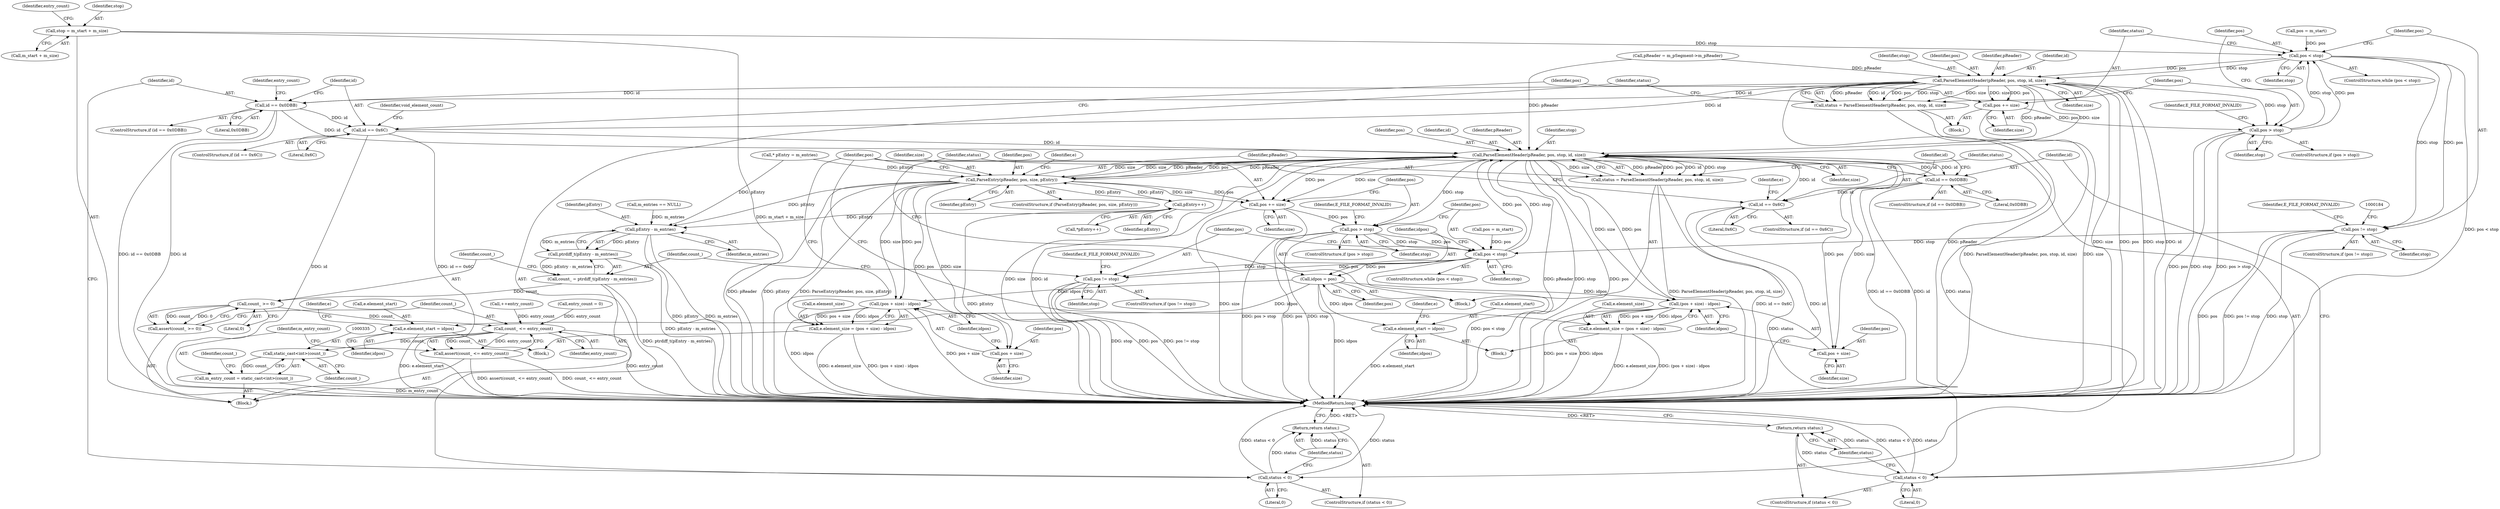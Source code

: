 digraph "0_Android_cc274e2abe8b2a6698a5c47d8aa4bb45f1f9538d_34@integer" {
"1000120" [label="(Call,stop = m_start + m_size)"];
"1000134" [label="(Call,pos < stop)"];
"1000143" [label="(Call,ParseElementHeader(pReader, pos, stop, id, size))"];
"1000141" [label="(Call,status = ParseElementHeader(pReader, pos, stop, id, size))"];
"1000150" [label="(Call,status < 0)"];
"1000153" [label="(Return,return status;)"];
"1000156" [label="(Call,id == 0x0DBB)"];
"1000163" [label="(Call,id == 0x6C)"];
"1000232" [label="(Call,ParseElementHeader(pReader, pos, stop, id, size))"];
"1000230" [label="(Call,status = ParseElementHeader(pReader, pos, stop, id, size))"];
"1000239" [label="(Call,status < 0)"];
"1000242" [label="(Return,return status;)"];
"1000245" [label="(Call,id == 0x0DBB)"];
"1000278" [label="(Call,id == 0x6C)"];
"1000250" [label="(Call,ParseEntry(pReader, pos, size, pEntry))"];
"1000260" [label="(Call,pEntry++)"];
"1000321" [label="(Call,pEntry - m_entries)"];
"1000320" [label="(Call,ptrdiff_t(pEntry - m_entries))"];
"1000318" [label="(Call,count_ = ptrdiff_t(pEntry - m_entries))"];
"1000325" [label="(Call,count_ >= 0)"];
"1000324" [label="(Call,assert(count_ >= 0))"];
"1000329" [label="(Call,count_ <= entry_count)"];
"1000328" [label="(Call,assert(count_ <= entry_count))"];
"1000334" [label="(Call,static_cast<int>(count_))"];
"1000332" [label="(Call,m_entry_count = static_cast<int>(count_))"];
"1000271" [label="(Call,(pos + size) - idpos)"];
"1000267" [label="(Call,e.element_size = (pos + size) - idpos)"];
"1000272" [label="(Call,pos + size)"];
"1000302" [label="(Call,pos += size)"];
"1000306" [label="(Call,pos > stop)"];
"1000219" [label="(Call,pos < stop)"];
"1000224" [label="(Call,idpos = pos)"];
"1000262" [label="(Call,e.element_start = idpos)"];
"1000288" [label="(Call,e.element_start = idpos)"];
"1000297" [label="(Call,(pos + size) - idpos)"];
"1000293" [label="(Call,e.element_size = (pos + size) - idpos)"];
"1000312" [label="(Call,pos != stop)"];
"1000298" [label="(Call,pos + size)"];
"1000168" [label="(Call,pos += size)"];
"1000172" [label="(Call,pos > stop)"];
"1000178" [label="(Call,pos != stop)"];
"1000224" [label="(Call,idpos = pos)"];
"1000133" [label="(ControlStructure,while (pos < stop))"];
"1000177" [label="(ControlStructure,if (pos != stop))"];
"1000241" [label="(Literal,0)"];
"1000226" [label="(Identifier,pos)"];
"1000275" [label="(Identifier,idpos)"];
"1000137" [label="(Block,)"];
"1000279" [label="(Identifier,id)"];
"1000277" [label="(ControlStructure,if (id == 0x6C))"];
"1000134" [label="(Call,pos < stop)"];
"1000252" [label="(Identifier,pos)"];
"1000250" [label="(Call,ParseEntry(pReader, pos, size, pEntry))"];
"1000272" [label="(Call,pos + size)"];
"1000127" [label="(Identifier,entry_count)"];
"1000302" [label="(Call,pos += size)"];
"1000233" [label="(Identifier,pReader)"];
"1000301" [label="(Identifier,idpos)"];
"1000135" [label="(Identifier,pos)"];
"1000332" [label="(Call,m_entry_count = static_cast<int>(count_))"];
"1000260" [label="(Call,pEntry++)"];
"1000298" [label="(Call,pos + size)"];
"1000180" [label="(Identifier,stop)"];
"1000297" [label="(Call,(pos + size) - idpos)"];
"1000312" [label="(Call,pos != stop)"];
"1000109" [label="(Block,)"];
"1000268" [label="(Call,e.element_size)"];
"1000325" [label="(Call,count_ >= 0)"];
"1000225" [label="(Identifier,idpos)"];
"1000308" [label="(Identifier,stop)"];
"1000172" [label="(Call,pos > stop)"];
"1000246" [label="(Identifier,id)"];
"1000179" [label="(Identifier,pos)"];
"1000322" [label="(Identifier,pEntry)"];
"1000222" [label="(Block,)"];
"1000316" [label="(Identifier,E_FILE_FORMAT_INVALID)"];
"1000165" [label="(Literal,0x6C)"];
"1000116" [label="(Call,pos = m_start)"];
"1000258" [label="(Identifier,e)"];
"1000173" [label="(Identifier,pos)"];
"1000330" [label="(Identifier,count_)"];
"1000299" [label="(Identifier,pos)"];
"1000336" [label="(Identifier,count_)"];
"1000329" [label="(Call,count_ <= entry_count)"];
"1000168" [label="(Call,pos += size)"];
"1000324" [label="(Call,assert(count_ >= 0))"];
"1000152" [label="(Literal,0)"];
"1000253" [label="(Identifier,size)"];
"1000333" [label="(Identifier,m_entry_count)"];
"1000230" [label="(Call,status = ParseElementHeader(pReader, pos, stop, id, size))"];
"1000159" [label="(Call,++entry_count)"];
"1000120" [label="(Call,stop = m_start + m_size)"];
"1000261" [label="(Identifier,pEntry)"];
"1000162" [label="(ControlStructure,if (id == 0x6C))"];
"1000327" [label="(Literal,0)"];
"1000157" [label="(Identifier,id)"];
"1000144" [label="(Identifier,pReader)"];
"1000259" [label="(Call,*pEntry++)"];
"1000189" [label="(Call,m_entries == NULL)"];
"1000235" [label="(Identifier,stop)"];
"1000306" [label="(Call,pos > stop)"];
"1000245" [label="(Call,id == 0x0DBB)"];
"1000242" [label="(Return,return status;)"];
"1000284" [label="(Identifier,e)"];
"1000323" [label="(Identifier,m_entries)"];
"1000326" [label="(Identifier,count_)"];
"1000148" [label="(Identifier,size)"];
"1000153" [label="(Return,return status;)"];
"1000300" [label="(Identifier,size)"];
"1000303" [label="(Identifier,pos)"];
"1000232" [label="(Call,ParseElementHeader(pReader, pos, stop, id, size))"];
"1000154" [label="(Identifier,status)"];
"1000334" [label="(Call,static_cast<int>(count_))"];
"1000305" [label="(ControlStructure,if (pos > stop))"];
"1000151" [label="(Identifier,status)"];
"1000169" [label="(Identifier,pos)"];
"1000263" [label="(Call,e.element_start)"];
"1000143" [label="(Call,ParseElementHeader(pReader, pos, stop, id, size))"];
"1000267" [label="(Call,e.element_size = (pos + size) - idpos)"];
"1000254" [label="(Identifier,pEntry)"];
"1000141" [label="(Call,status = ParseElementHeader(pReader, pos, stop, id, size))"];
"1000155" [label="(ControlStructure,if (id == 0x0DBB))"];
"1000314" [label="(Identifier,stop)"];
"1000142" [label="(Identifier,status)"];
"1000292" [label="(Identifier,idpos)"];
"1000110" [label="(Call,pReader = m_pSegment->m_pReader)"];
"1000269" [label="(Identifier,e)"];
"1000266" [label="(Identifier,idpos)"];
"1000240" [label="(Identifier,status)"];
"1000234" [label="(Identifier,pos)"];
"1000126" [label="(Call,entry_count = 0)"];
"1000244" [label="(ControlStructure,if (id == 0x0DBB))"];
"1000318" [label="(Call,count_ = ptrdiff_t(pEntry - m_entries))"];
"1000176" [label="(Identifier,E_FILE_FORMAT_INVALID)"];
"1000170" [label="(Identifier,size)"];
"1000146" [label="(Identifier,stop)"];
"1000121" [label="(Identifier,stop)"];
"1000158" [label="(Literal,0x0DBB)"];
"1000271" [label="(Call,(pos + size) - idpos)"];
"1000163" [label="(Call,id == 0x6C)"];
"1000149" [label="(ControlStructure,if (status < 0))"];
"1000238" [label="(ControlStructure,if (status < 0))"];
"1000293" [label="(Call,e.element_size = (pos + size) - idpos)"];
"1000304" [label="(Identifier,size)"];
"1000122" [label="(Call,m_start + m_size)"];
"1000147" [label="(Identifier,id)"];
"1000320" [label="(Call,ptrdiff_t(pEntry - m_entries))"];
"1000262" [label="(Call,e.element_start = idpos)"];
"1000255" [label="(Block,)"];
"1000294" [label="(Call,e.element_size)"];
"1000288" [label="(Call,e.element_start = idpos)"];
"1000338" [label="(Identifier,count_)"];
"1000289" [label="(Call,e.element_start)"];
"1000156" [label="(Call,id == 0x0DBB)"];
"1000239" [label="(Call,status < 0)"];
"1000280" [label="(Literal,0x6C)"];
"1000321" [label="(Call,pEntry - m_entries)"];
"1000220" [label="(Identifier,pos)"];
"1000150" [label="(Call,status < 0)"];
"1000218" [label="(ControlStructure,while (pos < stop))"];
"1000313" [label="(Identifier,pos)"];
"1000295" [label="(Identifier,e)"];
"1000247" [label="(Literal,0x0DBB)"];
"1000164" [label="(Identifier,id)"];
"1000174" [label="(Identifier,stop)"];
"1000182" [label="(Identifier,E_FILE_FORMAT_INVALID)"];
"1000251" [label="(Identifier,pReader)"];
"1000219" [label="(Call,pos < stop)"];
"1000145" [label="(Identifier,pos)"];
"1000171" [label="(ControlStructure,if (pos > stop))"];
"1000311" [label="(ControlStructure,if (pos != stop))"];
"1000178" [label="(Call,pos != stop)"];
"1000281" [label="(Block,)"];
"1000236" [label="(Identifier,id)"];
"1000328" [label="(Call,assert(count_ <= entry_count))"];
"1000249" [label="(ControlStructure,if (ParseEntry(pReader, pos, size, pEntry)))"];
"1000273" [label="(Identifier,pos)"];
"1000358" [label="(MethodReturn,long)"];
"1000231" [label="(Identifier,status)"];
"1000221" [label="(Identifier,stop)"];
"1000215" [label="(Call,pos = m_start)"];
"1000237" [label="(Identifier,size)"];
"1000319" [label="(Identifier,count_)"];
"1000331" [label="(Identifier,entry_count)"];
"1000243" [label="(Identifier,status)"];
"1000208" [label="(Call,* pEntry = m_entries)"];
"1000278" [label="(Call,id == 0x6C)"];
"1000160" [label="(Identifier,entry_count)"];
"1000307" [label="(Identifier,pos)"];
"1000167" [label="(Identifier,void_element_count)"];
"1000274" [label="(Identifier,size)"];
"1000310" [label="(Identifier,E_FILE_FORMAT_INVALID)"];
"1000136" [label="(Identifier,stop)"];
"1000120" -> "1000109"  [label="AST: "];
"1000120" -> "1000122"  [label="CFG: "];
"1000121" -> "1000120"  [label="AST: "];
"1000122" -> "1000120"  [label="AST: "];
"1000127" -> "1000120"  [label="CFG: "];
"1000120" -> "1000358"  [label="DDG: m_start + m_size"];
"1000120" -> "1000134"  [label="DDG: stop"];
"1000134" -> "1000133"  [label="AST: "];
"1000134" -> "1000136"  [label="CFG: "];
"1000135" -> "1000134"  [label="AST: "];
"1000136" -> "1000134"  [label="AST: "];
"1000142" -> "1000134"  [label="CFG: "];
"1000179" -> "1000134"  [label="CFG: "];
"1000134" -> "1000358"  [label="DDG: pos < stop"];
"1000116" -> "1000134"  [label="DDG: pos"];
"1000172" -> "1000134"  [label="DDG: pos"];
"1000172" -> "1000134"  [label="DDG: stop"];
"1000134" -> "1000143"  [label="DDG: pos"];
"1000134" -> "1000143"  [label="DDG: stop"];
"1000134" -> "1000178"  [label="DDG: pos"];
"1000134" -> "1000178"  [label="DDG: stop"];
"1000143" -> "1000141"  [label="AST: "];
"1000143" -> "1000148"  [label="CFG: "];
"1000144" -> "1000143"  [label="AST: "];
"1000145" -> "1000143"  [label="AST: "];
"1000146" -> "1000143"  [label="AST: "];
"1000147" -> "1000143"  [label="AST: "];
"1000148" -> "1000143"  [label="AST: "];
"1000141" -> "1000143"  [label="CFG: "];
"1000143" -> "1000358"  [label="DDG: pReader"];
"1000143" -> "1000358"  [label="DDG: size"];
"1000143" -> "1000358"  [label="DDG: pos"];
"1000143" -> "1000358"  [label="DDG: stop"];
"1000143" -> "1000358"  [label="DDG: id"];
"1000143" -> "1000141"  [label="DDG: pReader"];
"1000143" -> "1000141"  [label="DDG: id"];
"1000143" -> "1000141"  [label="DDG: pos"];
"1000143" -> "1000141"  [label="DDG: stop"];
"1000143" -> "1000141"  [label="DDG: size"];
"1000110" -> "1000143"  [label="DDG: pReader"];
"1000163" -> "1000143"  [label="DDG: id"];
"1000156" -> "1000143"  [label="DDG: id"];
"1000143" -> "1000156"  [label="DDG: id"];
"1000143" -> "1000168"  [label="DDG: size"];
"1000143" -> "1000168"  [label="DDG: pos"];
"1000143" -> "1000172"  [label="DDG: stop"];
"1000143" -> "1000232"  [label="DDG: pReader"];
"1000143" -> "1000232"  [label="DDG: size"];
"1000141" -> "1000137"  [label="AST: "];
"1000142" -> "1000141"  [label="AST: "];
"1000151" -> "1000141"  [label="CFG: "];
"1000141" -> "1000358"  [label="DDG: ParseElementHeader(pReader, pos, stop, id, size)"];
"1000141" -> "1000150"  [label="DDG: status"];
"1000150" -> "1000149"  [label="AST: "];
"1000150" -> "1000152"  [label="CFG: "];
"1000151" -> "1000150"  [label="AST: "];
"1000152" -> "1000150"  [label="AST: "];
"1000154" -> "1000150"  [label="CFG: "];
"1000157" -> "1000150"  [label="CFG: "];
"1000150" -> "1000358"  [label="DDG: status"];
"1000150" -> "1000358"  [label="DDG: status < 0"];
"1000150" -> "1000153"  [label="DDG: status"];
"1000153" -> "1000149"  [label="AST: "];
"1000153" -> "1000154"  [label="CFG: "];
"1000154" -> "1000153"  [label="AST: "];
"1000358" -> "1000153"  [label="CFG: "];
"1000153" -> "1000358"  [label="DDG: <RET>"];
"1000154" -> "1000153"  [label="DDG: status"];
"1000156" -> "1000155"  [label="AST: "];
"1000156" -> "1000158"  [label="CFG: "];
"1000157" -> "1000156"  [label="AST: "];
"1000158" -> "1000156"  [label="AST: "];
"1000160" -> "1000156"  [label="CFG: "];
"1000164" -> "1000156"  [label="CFG: "];
"1000156" -> "1000358"  [label="DDG: id"];
"1000156" -> "1000358"  [label="DDG: id == 0x0DBB"];
"1000156" -> "1000163"  [label="DDG: id"];
"1000156" -> "1000232"  [label="DDG: id"];
"1000163" -> "1000162"  [label="AST: "];
"1000163" -> "1000165"  [label="CFG: "];
"1000164" -> "1000163"  [label="AST: "];
"1000165" -> "1000163"  [label="AST: "];
"1000167" -> "1000163"  [label="CFG: "];
"1000169" -> "1000163"  [label="CFG: "];
"1000163" -> "1000358"  [label="DDG: id"];
"1000163" -> "1000358"  [label="DDG: id == 0x6C"];
"1000163" -> "1000232"  [label="DDG: id"];
"1000232" -> "1000230"  [label="AST: "];
"1000232" -> "1000237"  [label="CFG: "];
"1000233" -> "1000232"  [label="AST: "];
"1000234" -> "1000232"  [label="AST: "];
"1000235" -> "1000232"  [label="AST: "];
"1000236" -> "1000232"  [label="AST: "];
"1000237" -> "1000232"  [label="AST: "];
"1000230" -> "1000232"  [label="CFG: "];
"1000232" -> "1000358"  [label="DDG: size"];
"1000232" -> "1000358"  [label="DDG: id"];
"1000232" -> "1000358"  [label="DDG: pReader"];
"1000232" -> "1000358"  [label="DDG: stop"];
"1000232" -> "1000358"  [label="DDG: pos"];
"1000232" -> "1000230"  [label="DDG: pReader"];
"1000232" -> "1000230"  [label="DDG: pos"];
"1000232" -> "1000230"  [label="DDG: id"];
"1000232" -> "1000230"  [label="DDG: stop"];
"1000232" -> "1000230"  [label="DDG: size"];
"1000250" -> "1000232"  [label="DDG: pReader"];
"1000250" -> "1000232"  [label="DDG: size"];
"1000110" -> "1000232"  [label="DDG: pReader"];
"1000219" -> "1000232"  [label="DDG: pos"];
"1000219" -> "1000232"  [label="DDG: stop"];
"1000245" -> "1000232"  [label="DDG: id"];
"1000278" -> "1000232"  [label="DDG: id"];
"1000232" -> "1000245"  [label="DDG: id"];
"1000232" -> "1000250"  [label="DDG: pReader"];
"1000232" -> "1000250"  [label="DDG: pos"];
"1000232" -> "1000250"  [label="DDG: size"];
"1000232" -> "1000297"  [label="DDG: pos"];
"1000232" -> "1000297"  [label="DDG: size"];
"1000232" -> "1000298"  [label="DDG: pos"];
"1000232" -> "1000298"  [label="DDG: size"];
"1000232" -> "1000302"  [label="DDG: size"];
"1000232" -> "1000302"  [label="DDG: pos"];
"1000232" -> "1000306"  [label="DDG: stop"];
"1000230" -> "1000222"  [label="AST: "];
"1000231" -> "1000230"  [label="AST: "];
"1000240" -> "1000230"  [label="CFG: "];
"1000230" -> "1000358"  [label="DDG: ParseElementHeader(pReader, pos, stop, id, size)"];
"1000230" -> "1000239"  [label="DDG: status"];
"1000239" -> "1000238"  [label="AST: "];
"1000239" -> "1000241"  [label="CFG: "];
"1000240" -> "1000239"  [label="AST: "];
"1000241" -> "1000239"  [label="AST: "];
"1000243" -> "1000239"  [label="CFG: "];
"1000246" -> "1000239"  [label="CFG: "];
"1000239" -> "1000358"  [label="DDG: status < 0"];
"1000239" -> "1000358"  [label="DDG: status"];
"1000239" -> "1000242"  [label="DDG: status"];
"1000242" -> "1000238"  [label="AST: "];
"1000242" -> "1000243"  [label="CFG: "];
"1000243" -> "1000242"  [label="AST: "];
"1000358" -> "1000242"  [label="CFG: "];
"1000242" -> "1000358"  [label="DDG: <RET>"];
"1000243" -> "1000242"  [label="DDG: status"];
"1000245" -> "1000244"  [label="AST: "];
"1000245" -> "1000247"  [label="CFG: "];
"1000246" -> "1000245"  [label="AST: "];
"1000247" -> "1000245"  [label="AST: "];
"1000251" -> "1000245"  [label="CFG: "];
"1000279" -> "1000245"  [label="CFG: "];
"1000245" -> "1000358"  [label="DDG: id == 0x0DBB"];
"1000245" -> "1000358"  [label="DDG: id"];
"1000245" -> "1000278"  [label="DDG: id"];
"1000278" -> "1000277"  [label="AST: "];
"1000278" -> "1000280"  [label="CFG: "];
"1000279" -> "1000278"  [label="AST: "];
"1000280" -> "1000278"  [label="AST: "];
"1000284" -> "1000278"  [label="CFG: "];
"1000303" -> "1000278"  [label="CFG: "];
"1000278" -> "1000358"  [label="DDG: id == 0x6C"];
"1000278" -> "1000358"  [label="DDG: id"];
"1000250" -> "1000249"  [label="AST: "];
"1000250" -> "1000254"  [label="CFG: "];
"1000251" -> "1000250"  [label="AST: "];
"1000252" -> "1000250"  [label="AST: "];
"1000253" -> "1000250"  [label="AST: "];
"1000254" -> "1000250"  [label="AST: "];
"1000258" -> "1000250"  [label="CFG: "];
"1000303" -> "1000250"  [label="CFG: "];
"1000250" -> "1000358"  [label="DDG: pReader"];
"1000250" -> "1000358"  [label="DDG: pEntry"];
"1000250" -> "1000358"  [label="DDG: ParseEntry(pReader, pos, size, pEntry)"];
"1000208" -> "1000250"  [label="DDG: pEntry"];
"1000260" -> "1000250"  [label="DDG: pEntry"];
"1000250" -> "1000260"  [label="DDG: pEntry"];
"1000250" -> "1000271"  [label="DDG: pos"];
"1000250" -> "1000271"  [label="DDG: size"];
"1000250" -> "1000272"  [label="DDG: pos"];
"1000250" -> "1000272"  [label="DDG: size"];
"1000250" -> "1000302"  [label="DDG: size"];
"1000250" -> "1000302"  [label="DDG: pos"];
"1000250" -> "1000321"  [label="DDG: pEntry"];
"1000260" -> "1000259"  [label="AST: "];
"1000260" -> "1000261"  [label="CFG: "];
"1000261" -> "1000260"  [label="AST: "];
"1000259" -> "1000260"  [label="CFG: "];
"1000260" -> "1000358"  [label="DDG: pEntry"];
"1000260" -> "1000321"  [label="DDG: pEntry"];
"1000321" -> "1000320"  [label="AST: "];
"1000321" -> "1000323"  [label="CFG: "];
"1000322" -> "1000321"  [label="AST: "];
"1000323" -> "1000321"  [label="AST: "];
"1000320" -> "1000321"  [label="CFG: "];
"1000321" -> "1000358"  [label="DDG: pEntry"];
"1000321" -> "1000358"  [label="DDG: m_entries"];
"1000321" -> "1000320"  [label="DDG: pEntry"];
"1000321" -> "1000320"  [label="DDG: m_entries"];
"1000208" -> "1000321"  [label="DDG: pEntry"];
"1000189" -> "1000321"  [label="DDG: m_entries"];
"1000320" -> "1000318"  [label="AST: "];
"1000318" -> "1000320"  [label="CFG: "];
"1000320" -> "1000358"  [label="DDG: pEntry - m_entries"];
"1000320" -> "1000318"  [label="DDG: pEntry - m_entries"];
"1000318" -> "1000109"  [label="AST: "];
"1000319" -> "1000318"  [label="AST: "];
"1000326" -> "1000318"  [label="CFG: "];
"1000318" -> "1000358"  [label="DDG: ptrdiff_t(pEntry - m_entries)"];
"1000318" -> "1000325"  [label="DDG: count_"];
"1000325" -> "1000324"  [label="AST: "];
"1000325" -> "1000327"  [label="CFG: "];
"1000326" -> "1000325"  [label="AST: "];
"1000327" -> "1000325"  [label="AST: "];
"1000324" -> "1000325"  [label="CFG: "];
"1000325" -> "1000324"  [label="DDG: count_"];
"1000325" -> "1000324"  [label="DDG: 0"];
"1000325" -> "1000329"  [label="DDG: count_"];
"1000324" -> "1000109"  [label="AST: "];
"1000330" -> "1000324"  [label="CFG: "];
"1000329" -> "1000328"  [label="AST: "];
"1000329" -> "1000331"  [label="CFG: "];
"1000330" -> "1000329"  [label="AST: "];
"1000331" -> "1000329"  [label="AST: "];
"1000328" -> "1000329"  [label="CFG: "];
"1000329" -> "1000358"  [label="DDG: entry_count"];
"1000329" -> "1000328"  [label="DDG: count_"];
"1000329" -> "1000328"  [label="DDG: entry_count"];
"1000159" -> "1000329"  [label="DDG: entry_count"];
"1000126" -> "1000329"  [label="DDG: entry_count"];
"1000329" -> "1000334"  [label="DDG: count_"];
"1000328" -> "1000109"  [label="AST: "];
"1000333" -> "1000328"  [label="CFG: "];
"1000328" -> "1000358"  [label="DDG: assert(count_ <= entry_count)"];
"1000328" -> "1000358"  [label="DDG: count_ <= entry_count"];
"1000334" -> "1000332"  [label="AST: "];
"1000334" -> "1000336"  [label="CFG: "];
"1000335" -> "1000334"  [label="AST: "];
"1000336" -> "1000334"  [label="AST: "];
"1000332" -> "1000334"  [label="CFG: "];
"1000334" -> "1000332"  [label="DDG: count_"];
"1000332" -> "1000109"  [label="AST: "];
"1000333" -> "1000332"  [label="AST: "];
"1000338" -> "1000332"  [label="CFG: "];
"1000332" -> "1000358"  [label="DDG: m_entry_count"];
"1000271" -> "1000267"  [label="AST: "];
"1000271" -> "1000275"  [label="CFG: "];
"1000272" -> "1000271"  [label="AST: "];
"1000275" -> "1000271"  [label="AST: "];
"1000267" -> "1000271"  [label="CFG: "];
"1000271" -> "1000358"  [label="DDG: idpos"];
"1000271" -> "1000358"  [label="DDG: pos + size"];
"1000271" -> "1000267"  [label="DDG: pos + size"];
"1000271" -> "1000267"  [label="DDG: idpos"];
"1000224" -> "1000271"  [label="DDG: idpos"];
"1000267" -> "1000255"  [label="AST: "];
"1000268" -> "1000267"  [label="AST: "];
"1000303" -> "1000267"  [label="CFG: "];
"1000267" -> "1000358"  [label="DDG: e.element_size"];
"1000267" -> "1000358"  [label="DDG: (pos + size) - idpos"];
"1000272" -> "1000274"  [label="CFG: "];
"1000273" -> "1000272"  [label="AST: "];
"1000274" -> "1000272"  [label="AST: "];
"1000275" -> "1000272"  [label="CFG: "];
"1000302" -> "1000222"  [label="AST: "];
"1000302" -> "1000304"  [label="CFG: "];
"1000303" -> "1000302"  [label="AST: "];
"1000304" -> "1000302"  [label="AST: "];
"1000307" -> "1000302"  [label="CFG: "];
"1000302" -> "1000358"  [label="DDG: size"];
"1000302" -> "1000306"  [label="DDG: pos"];
"1000306" -> "1000305"  [label="AST: "];
"1000306" -> "1000308"  [label="CFG: "];
"1000307" -> "1000306"  [label="AST: "];
"1000308" -> "1000306"  [label="AST: "];
"1000220" -> "1000306"  [label="CFG: "];
"1000310" -> "1000306"  [label="CFG: "];
"1000306" -> "1000358"  [label="DDG: pos"];
"1000306" -> "1000358"  [label="DDG: pos > stop"];
"1000306" -> "1000358"  [label="DDG: stop"];
"1000306" -> "1000219"  [label="DDG: pos"];
"1000306" -> "1000219"  [label="DDG: stop"];
"1000219" -> "1000218"  [label="AST: "];
"1000219" -> "1000221"  [label="CFG: "];
"1000220" -> "1000219"  [label="AST: "];
"1000221" -> "1000219"  [label="AST: "];
"1000225" -> "1000219"  [label="CFG: "];
"1000313" -> "1000219"  [label="CFG: "];
"1000219" -> "1000358"  [label="DDG: pos < stop"];
"1000215" -> "1000219"  [label="DDG: pos"];
"1000178" -> "1000219"  [label="DDG: stop"];
"1000219" -> "1000224"  [label="DDG: pos"];
"1000219" -> "1000312"  [label="DDG: pos"];
"1000219" -> "1000312"  [label="DDG: stop"];
"1000224" -> "1000222"  [label="AST: "];
"1000224" -> "1000226"  [label="CFG: "];
"1000225" -> "1000224"  [label="AST: "];
"1000226" -> "1000224"  [label="AST: "];
"1000231" -> "1000224"  [label="CFG: "];
"1000224" -> "1000358"  [label="DDG: idpos"];
"1000224" -> "1000262"  [label="DDG: idpos"];
"1000224" -> "1000288"  [label="DDG: idpos"];
"1000224" -> "1000297"  [label="DDG: idpos"];
"1000262" -> "1000255"  [label="AST: "];
"1000262" -> "1000266"  [label="CFG: "];
"1000263" -> "1000262"  [label="AST: "];
"1000266" -> "1000262"  [label="AST: "];
"1000269" -> "1000262"  [label="CFG: "];
"1000262" -> "1000358"  [label="DDG: e.element_start"];
"1000288" -> "1000281"  [label="AST: "];
"1000288" -> "1000292"  [label="CFG: "];
"1000289" -> "1000288"  [label="AST: "];
"1000292" -> "1000288"  [label="AST: "];
"1000295" -> "1000288"  [label="CFG: "];
"1000288" -> "1000358"  [label="DDG: e.element_start"];
"1000297" -> "1000293"  [label="AST: "];
"1000297" -> "1000301"  [label="CFG: "];
"1000298" -> "1000297"  [label="AST: "];
"1000301" -> "1000297"  [label="AST: "];
"1000293" -> "1000297"  [label="CFG: "];
"1000297" -> "1000358"  [label="DDG: pos + size"];
"1000297" -> "1000358"  [label="DDG: idpos"];
"1000297" -> "1000293"  [label="DDG: pos + size"];
"1000297" -> "1000293"  [label="DDG: idpos"];
"1000293" -> "1000281"  [label="AST: "];
"1000294" -> "1000293"  [label="AST: "];
"1000303" -> "1000293"  [label="CFG: "];
"1000293" -> "1000358"  [label="DDG: e.element_size"];
"1000293" -> "1000358"  [label="DDG: (pos + size) - idpos"];
"1000312" -> "1000311"  [label="AST: "];
"1000312" -> "1000314"  [label="CFG: "];
"1000313" -> "1000312"  [label="AST: "];
"1000314" -> "1000312"  [label="AST: "];
"1000316" -> "1000312"  [label="CFG: "];
"1000319" -> "1000312"  [label="CFG: "];
"1000312" -> "1000358"  [label="DDG: pos != stop"];
"1000312" -> "1000358"  [label="DDG: pos"];
"1000312" -> "1000358"  [label="DDG: stop"];
"1000298" -> "1000300"  [label="CFG: "];
"1000299" -> "1000298"  [label="AST: "];
"1000300" -> "1000298"  [label="AST: "];
"1000301" -> "1000298"  [label="CFG: "];
"1000168" -> "1000137"  [label="AST: "];
"1000168" -> "1000170"  [label="CFG: "];
"1000169" -> "1000168"  [label="AST: "];
"1000170" -> "1000168"  [label="AST: "];
"1000173" -> "1000168"  [label="CFG: "];
"1000168" -> "1000358"  [label="DDG: size"];
"1000168" -> "1000172"  [label="DDG: pos"];
"1000172" -> "1000171"  [label="AST: "];
"1000172" -> "1000174"  [label="CFG: "];
"1000173" -> "1000172"  [label="AST: "];
"1000174" -> "1000172"  [label="AST: "];
"1000135" -> "1000172"  [label="CFG: "];
"1000176" -> "1000172"  [label="CFG: "];
"1000172" -> "1000358"  [label="DDG: stop"];
"1000172" -> "1000358"  [label="DDG: pos > stop"];
"1000172" -> "1000358"  [label="DDG: pos"];
"1000178" -> "1000177"  [label="AST: "];
"1000178" -> "1000180"  [label="CFG: "];
"1000179" -> "1000178"  [label="AST: "];
"1000180" -> "1000178"  [label="AST: "];
"1000182" -> "1000178"  [label="CFG: "];
"1000184" -> "1000178"  [label="CFG: "];
"1000178" -> "1000358"  [label="DDG: pos"];
"1000178" -> "1000358"  [label="DDG: pos != stop"];
"1000178" -> "1000358"  [label="DDG: stop"];
}
